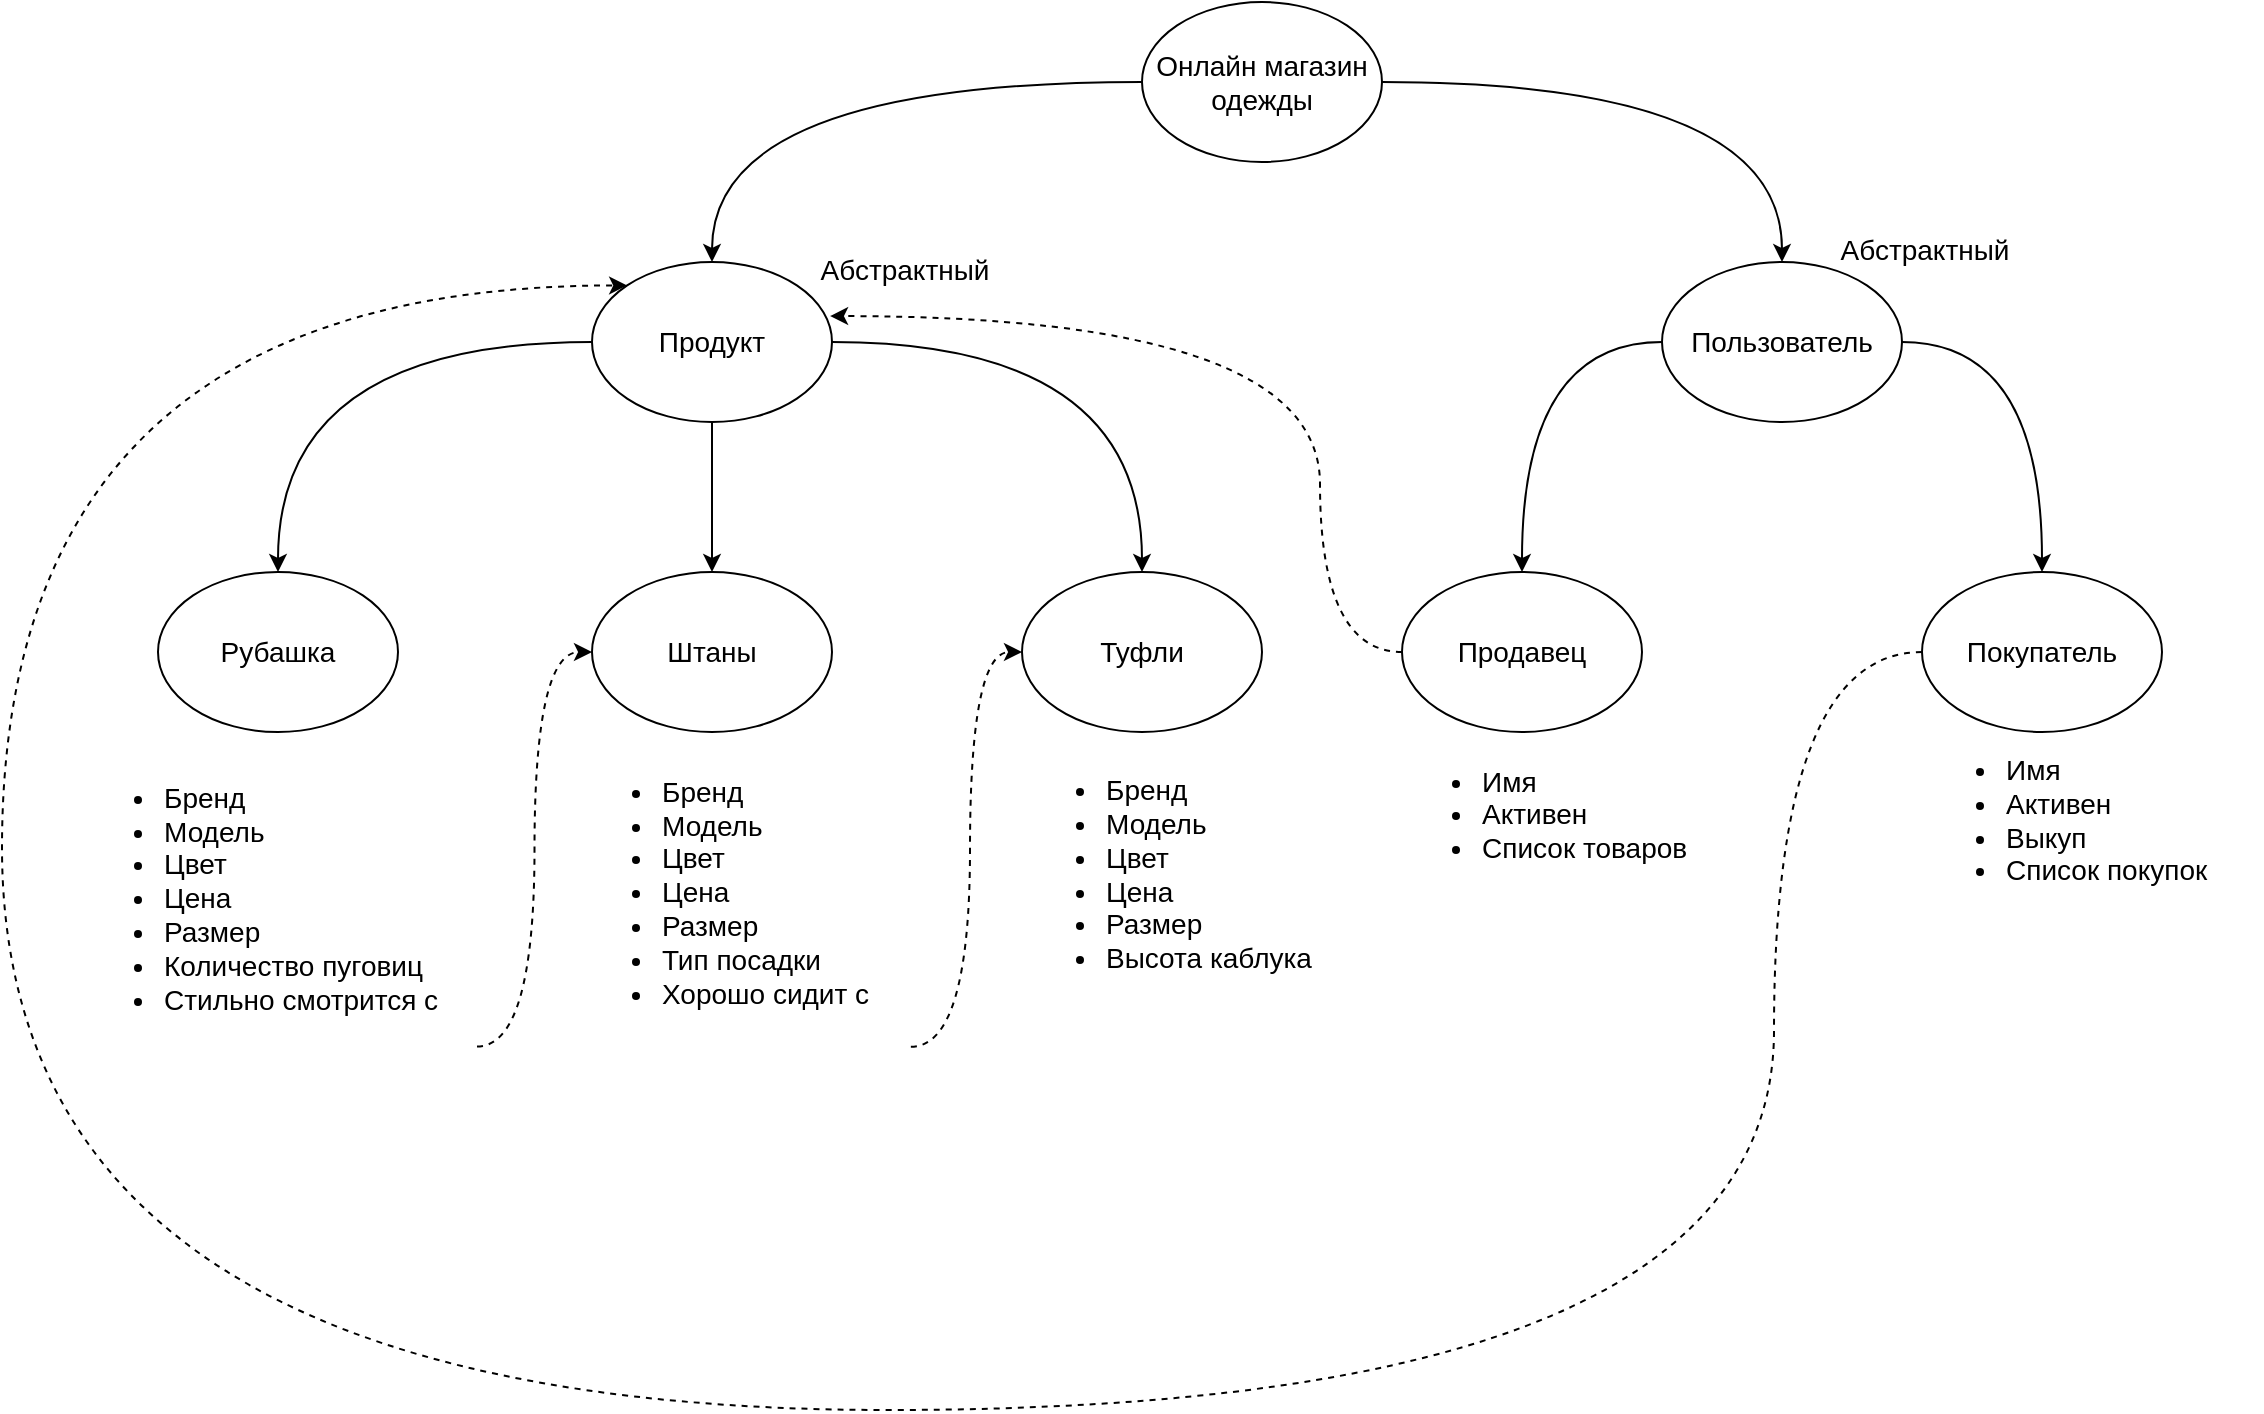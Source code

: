 <mxfile>
    <diagram name="Страница — 1" id="qs4E4-fVrF9R2ZYKO2Oo">
        <mxGraphModel dx="2258" dy="916" grid="0" gridSize="10" guides="1" tooltips="1" connect="1" arrows="1" fold="1" page="1" pageScale="1" pageWidth="827" pageHeight="1169" math="0" shadow="0">
            <root>
                <mxCell id="0"/>
                <mxCell id="1" parent="0"/>
                <mxCell id="CIyhwV_o4cyjuSpfLUvG-12" style="edgeStyle=orthogonalEdgeStyle;rounded=0;orthogonalLoop=1;jettySize=auto;html=1;exitX=0;exitY=0.5;exitDx=0;exitDy=0;entryX=0.5;entryY=0;entryDx=0;entryDy=0;curved=1;fontSize=14;" parent="1" source="CIyhwV_o4cyjuSpfLUvG-1" target="CIyhwV_o4cyjuSpfLUvG-2" edge="1">
                    <mxGeometry relative="1" as="geometry"/>
                </mxCell>
                <mxCell id="CIyhwV_o4cyjuSpfLUvG-13" style="edgeStyle=orthogonalEdgeStyle;rounded=0;orthogonalLoop=1;jettySize=auto;html=1;exitX=1;exitY=0.5;exitDx=0;exitDy=0;curved=1;fontSize=14;" parent="1" source="CIyhwV_o4cyjuSpfLUvG-1" target="CIyhwV_o4cyjuSpfLUvG-3" edge="1">
                    <mxGeometry relative="1" as="geometry"/>
                </mxCell>
                <mxCell id="CIyhwV_o4cyjuSpfLUvG-1" value="Онлайн магазин одежды" style="ellipse;whiteSpace=wrap;html=1;fontSize=14;" parent="1" vertex="1">
                    <mxGeometry x="370" y="180" width="120" height="80" as="geometry"/>
                </mxCell>
                <mxCell id="CIyhwV_o4cyjuSpfLUvG-16" style="edgeStyle=orthogonalEdgeStyle;rounded=0;orthogonalLoop=1;jettySize=auto;html=1;exitX=1;exitY=0.5;exitDx=0;exitDy=0;entryX=0.5;entryY=0;entryDx=0;entryDy=0;curved=1;fontSize=14;" parent="1" source="CIyhwV_o4cyjuSpfLUvG-2" target="CIyhwV_o4cyjuSpfLUvG-8" edge="1">
                    <mxGeometry relative="1" as="geometry"/>
                </mxCell>
                <mxCell id="CIyhwV_o4cyjuSpfLUvG-17" style="edgeStyle=orthogonalEdgeStyle;rounded=0;orthogonalLoop=1;jettySize=auto;html=1;exitX=0.5;exitY=1;exitDx=0;exitDy=0;curved=1;entryX=0.5;entryY=0;entryDx=0;entryDy=0;fontSize=14;" parent="1" source="CIyhwV_o4cyjuSpfLUvG-2" target="CIyhwV_o4cyjuSpfLUvG-6" edge="1">
                    <mxGeometry relative="1" as="geometry">
                        <mxPoint x="140" y="454" as="targetPoint"/>
                    </mxGeometry>
                </mxCell>
                <mxCell id="CIyhwV_o4cyjuSpfLUvG-18" style="edgeStyle=orthogonalEdgeStyle;rounded=0;orthogonalLoop=1;jettySize=auto;html=1;exitX=0;exitY=0.5;exitDx=0;exitDy=0;curved=1;entryX=0.5;entryY=0;entryDx=0;entryDy=0;fontSize=14;" parent="1" source="CIyhwV_o4cyjuSpfLUvG-2" target="CIyhwV_o4cyjuSpfLUvG-7" edge="1">
                    <mxGeometry relative="1" as="geometry">
                        <mxPoint x="-45" y="418" as="targetPoint"/>
                    </mxGeometry>
                </mxCell>
                <mxCell id="CIyhwV_o4cyjuSpfLUvG-2" value="Продукт" style="ellipse;whiteSpace=wrap;html=1;fontSize=14;" parent="1" vertex="1">
                    <mxGeometry x="95" y="310" width="120" height="80" as="geometry"/>
                </mxCell>
                <mxCell id="CIyhwV_o4cyjuSpfLUvG-14" style="edgeStyle=orthogonalEdgeStyle;rounded=0;orthogonalLoop=1;jettySize=auto;html=1;exitX=1;exitY=0.5;exitDx=0;exitDy=0;entryX=0.5;entryY=0;entryDx=0;entryDy=0;curved=1;fontSize=14;" parent="1" source="CIyhwV_o4cyjuSpfLUvG-3" target="CIyhwV_o4cyjuSpfLUvG-10" edge="1">
                    <mxGeometry relative="1" as="geometry"/>
                </mxCell>
                <mxCell id="CIyhwV_o4cyjuSpfLUvG-15" style="edgeStyle=orthogonalEdgeStyle;rounded=0;orthogonalLoop=1;jettySize=auto;html=1;exitX=0;exitY=0.5;exitDx=0;exitDy=0;entryX=0.5;entryY=0;entryDx=0;entryDy=0;curved=1;fontSize=14;" parent="1" source="CIyhwV_o4cyjuSpfLUvG-3" target="CIyhwV_o4cyjuSpfLUvG-9" edge="1">
                    <mxGeometry relative="1" as="geometry"/>
                </mxCell>
                <mxCell id="CIyhwV_o4cyjuSpfLUvG-3" value="Пользователь" style="ellipse;whiteSpace=wrap;html=1;fontSize=14;" parent="1" vertex="1">
                    <mxGeometry x="630" y="310" width="120" height="80" as="geometry"/>
                </mxCell>
                <mxCell id="CIyhwV_o4cyjuSpfLUvG-4" value="Абстрактный" style="text;html=1;align=center;verticalAlign=middle;resizable=0;points=[];autosize=1;strokeColor=none;fillColor=none;fontSize=14;" parent="1" vertex="1">
                    <mxGeometry x="709" y="289" width="103" height="29" as="geometry"/>
                </mxCell>
                <mxCell id="CIyhwV_o4cyjuSpfLUvG-5" value="Абстрактный" style="text;html=1;align=center;verticalAlign=middle;resizable=0;points=[];autosize=1;strokeColor=none;fillColor=none;fontSize=14;" parent="1" vertex="1">
                    <mxGeometry x="199" y="299" width="103" height="29" as="geometry"/>
                </mxCell>
                <mxCell id="CIyhwV_o4cyjuSpfLUvG-6" value="Штаны" style="ellipse;whiteSpace=wrap;html=1;fontSize=14;" parent="1" vertex="1">
                    <mxGeometry x="95" y="465" width="120" height="80" as="geometry"/>
                </mxCell>
                <mxCell id="CIyhwV_o4cyjuSpfLUvG-7" value="Рубашка" style="ellipse;whiteSpace=wrap;html=1;fontSize=14;" parent="1" vertex="1">
                    <mxGeometry x="-122" y="465" width="120" height="80" as="geometry"/>
                </mxCell>
                <mxCell id="CIyhwV_o4cyjuSpfLUvG-8" value="Туфли" style="ellipse;whiteSpace=wrap;html=1;fontSize=14;" parent="1" vertex="1">
                    <mxGeometry x="310" y="465" width="120" height="80" as="geometry"/>
                </mxCell>
                <mxCell id="CIyhwV_o4cyjuSpfLUvG-32" style="edgeStyle=orthogonalEdgeStyle;rounded=0;orthogonalLoop=1;jettySize=auto;html=1;exitX=0;exitY=0.5;exitDx=0;exitDy=0;entryX=0.992;entryY=0.338;entryDx=0;entryDy=0;entryPerimeter=0;curved=1;dashed=1;fontSize=14;" parent="1" source="CIyhwV_o4cyjuSpfLUvG-9" target="CIyhwV_o4cyjuSpfLUvG-2" edge="1">
                    <mxGeometry relative="1" as="geometry">
                        <Array as="points">
                            <mxPoint x="459" y="505"/>
                            <mxPoint x="459" y="337"/>
                        </Array>
                    </mxGeometry>
                </mxCell>
                <mxCell id="CIyhwV_o4cyjuSpfLUvG-9" value="Продавец" style="ellipse;whiteSpace=wrap;html=1;fontSize=14;" parent="1" vertex="1">
                    <mxGeometry x="500" y="465" width="120" height="80" as="geometry"/>
                </mxCell>
                <mxCell id="CIyhwV_o4cyjuSpfLUvG-31" style="edgeStyle=orthogonalEdgeStyle;rounded=0;orthogonalLoop=1;jettySize=auto;html=1;exitX=0;exitY=0.5;exitDx=0;exitDy=0;entryX=0;entryY=0;entryDx=0;entryDy=0;dashed=1;curved=1;fontSize=14;" parent="1" source="CIyhwV_o4cyjuSpfLUvG-10" target="CIyhwV_o4cyjuSpfLUvG-2" edge="1">
                    <mxGeometry relative="1" as="geometry">
                        <mxPoint x="313" y="-222" as="targetPoint"/>
                        <Array as="points">
                            <mxPoint x="686" y="505"/>
                            <mxPoint x="686" y="884"/>
                            <mxPoint x="-200" y="884"/>
                            <mxPoint x="-200" y="322"/>
                        </Array>
                    </mxGeometry>
                </mxCell>
                <mxCell id="CIyhwV_o4cyjuSpfLUvG-10" value="Покупатель" style="ellipse;whiteSpace=wrap;html=1;fontSize=14;" parent="1" vertex="1">
                    <mxGeometry x="760" y="465" width="120" height="80" as="geometry"/>
                </mxCell>
                <mxCell id="CIyhwV_o4cyjuSpfLUvG-27" style="edgeStyle=orthogonalEdgeStyle;rounded=0;orthogonalLoop=1;jettySize=auto;html=1;exitX=0.979;exitY=0.93;exitDx=0;exitDy=0;entryX=0;entryY=0.5;entryDx=0;entryDy=0;curved=1;dashed=1;exitPerimeter=0;fontSize=14;" parent="1" source="CIyhwV_o4cyjuSpfLUvG-20" target="CIyhwV_o4cyjuSpfLUvG-8" edge="1">
                    <mxGeometry relative="1" as="geometry"/>
                </mxCell>
                <mxCell id="CIyhwV_o4cyjuSpfLUvG-20" value="&lt;ul style=&quot;font-size: 14px;&quot;&gt;&lt;li style=&quot;font-size: 14px;&quot;&gt;Бренд&lt;/li&gt;&lt;li style=&quot;font-size: 14px;&quot;&gt;Модель&lt;/li&gt;&lt;li style=&quot;font-size: 14px;&quot;&gt;Цвет&lt;/li&gt;&lt;li style=&quot;font-size: 14px;&quot;&gt;Цена&lt;/li&gt;&lt;li style=&quot;font-size: 14px;&quot;&gt;Размер&lt;/li&gt;&lt;li style=&quot;font-size: 14px;&quot;&gt;Тип посадки&lt;/li&gt;&lt;li style=&quot;font-size: 14px;&quot;&gt;Хорошо сидит с&lt;/li&gt;&lt;/ul&gt;" style="text;strokeColor=none;fillColor=none;html=1;whiteSpace=wrap;verticalAlign=middle;overflow=hidden;fontSize=14;" parent="1" vertex="1">
                    <mxGeometry x="88" y="535" width="170" height="180" as="geometry"/>
                </mxCell>
                <mxCell id="CIyhwV_o4cyjuSpfLUvG-30" style="edgeStyle=orthogonalEdgeStyle;rounded=0;orthogonalLoop=1;jettySize=auto;html=1;exitX=1;exitY=0.908;exitDx=0;exitDy=0;entryX=0;entryY=0.5;entryDx=0;entryDy=0;curved=1;exitPerimeter=0;dashed=1;fontSize=14;" parent="1" source="CIyhwV_o4cyjuSpfLUvG-21" target="CIyhwV_o4cyjuSpfLUvG-6" edge="1">
                    <mxGeometry relative="1" as="geometry"/>
                </mxCell>
                <mxCell id="CIyhwV_o4cyjuSpfLUvG-21" value="&lt;ul style=&quot;font-size: 14px;&quot;&gt;&lt;li style=&quot;font-size: 14px;&quot;&gt;Бренд&lt;/li&gt;&lt;li style=&quot;font-size: 14px;&quot;&gt;Модель&lt;/li&gt;&lt;li style=&quot;font-size: 14px;&quot;&gt;Цвет&lt;/li&gt;&lt;li style=&quot;font-size: 14px;&quot;&gt;Цена&lt;/li&gt;&lt;li style=&quot;font-size: 14px;&quot;&gt;Размер&lt;/li&gt;&lt;li style=&quot;font-size: 14px;&quot;&gt;Количество пуговиц&lt;/li&gt;&lt;li style=&quot;font-size: 14px;&quot;&gt;Стильно смотрится с&lt;/li&gt;&lt;/ul&gt;" style="text;strokeColor=none;fillColor=none;html=1;whiteSpace=wrap;verticalAlign=middle;overflow=hidden;fontSize=14;" parent="1" vertex="1">
                    <mxGeometry x="-161.5" y="537" width="199" height="182" as="geometry"/>
                </mxCell>
                <mxCell id="CIyhwV_o4cyjuSpfLUvG-22" value="&lt;ul style=&quot;font-size: 14px;&quot;&gt;&lt;li style=&quot;font-size: 14px;&quot;&gt;Бренд&lt;/li&gt;&lt;li style=&quot;font-size: 14px;&quot;&gt;Модель&lt;/li&gt;&lt;li style=&quot;font-size: 14px;&quot;&gt;Цвет&lt;/li&gt;&lt;li style=&quot;font-size: 14px;&quot;&gt;Цена&lt;/li&gt;&lt;li style=&quot;font-size: 14px;&quot;&gt;Размер&lt;/li&gt;&lt;li style=&quot;font-size: 14px;&quot;&gt;Высота каблука&lt;/li&gt;&lt;/ul&gt;" style="text;strokeColor=none;fillColor=none;html=1;whiteSpace=wrap;verticalAlign=middle;overflow=hidden;fontSize=14;" parent="1" vertex="1">
                    <mxGeometry x="310" y="535" width="164" height="161" as="geometry"/>
                </mxCell>
                <mxCell id="CIyhwV_o4cyjuSpfLUvG-23" value="&lt;ul style=&quot;font-size: 14px;&quot;&gt;&lt;li style=&quot;font-size: 14px;&quot;&gt;Имя&lt;/li&gt;&lt;li style=&quot;font-size: 14px;&quot;&gt;Активен&lt;/li&gt;&lt;li style=&quot;font-size: 14px;&quot;&gt;Список товаров&lt;/li&gt;&lt;/ul&gt;" style="text;strokeColor=none;fillColor=none;html=1;whiteSpace=wrap;verticalAlign=middle;overflow=hidden;fontSize=14;" parent="1" vertex="1">
                    <mxGeometry x="498" y="545" width="166" height="80" as="geometry"/>
                </mxCell>
                <mxCell id="CIyhwV_o4cyjuSpfLUvG-24" value="&lt;ul style=&quot;font-size: 14px;&quot;&gt;&lt;li style=&quot;font-size: 14px;&quot;&gt;Имя&lt;/li&gt;&lt;li style=&quot;font-size: 14px;&quot;&gt;Активен&lt;/li&gt;&lt;li style=&quot;font-size: 14px;&quot;&gt;Выкуп&lt;/li&gt;&lt;li style=&quot;font-size: 14px;&quot;&gt;Список покупок&lt;/li&gt;&lt;/ul&gt;" style="text;strokeColor=none;fillColor=none;html=1;whiteSpace=wrap;verticalAlign=middle;overflow=hidden;fontSize=14;" parent="1" vertex="1">
                    <mxGeometry x="760" y="539" width="170" height="91" as="geometry"/>
                </mxCell>
            </root>
        </mxGraphModel>
    </diagram>
</mxfile>